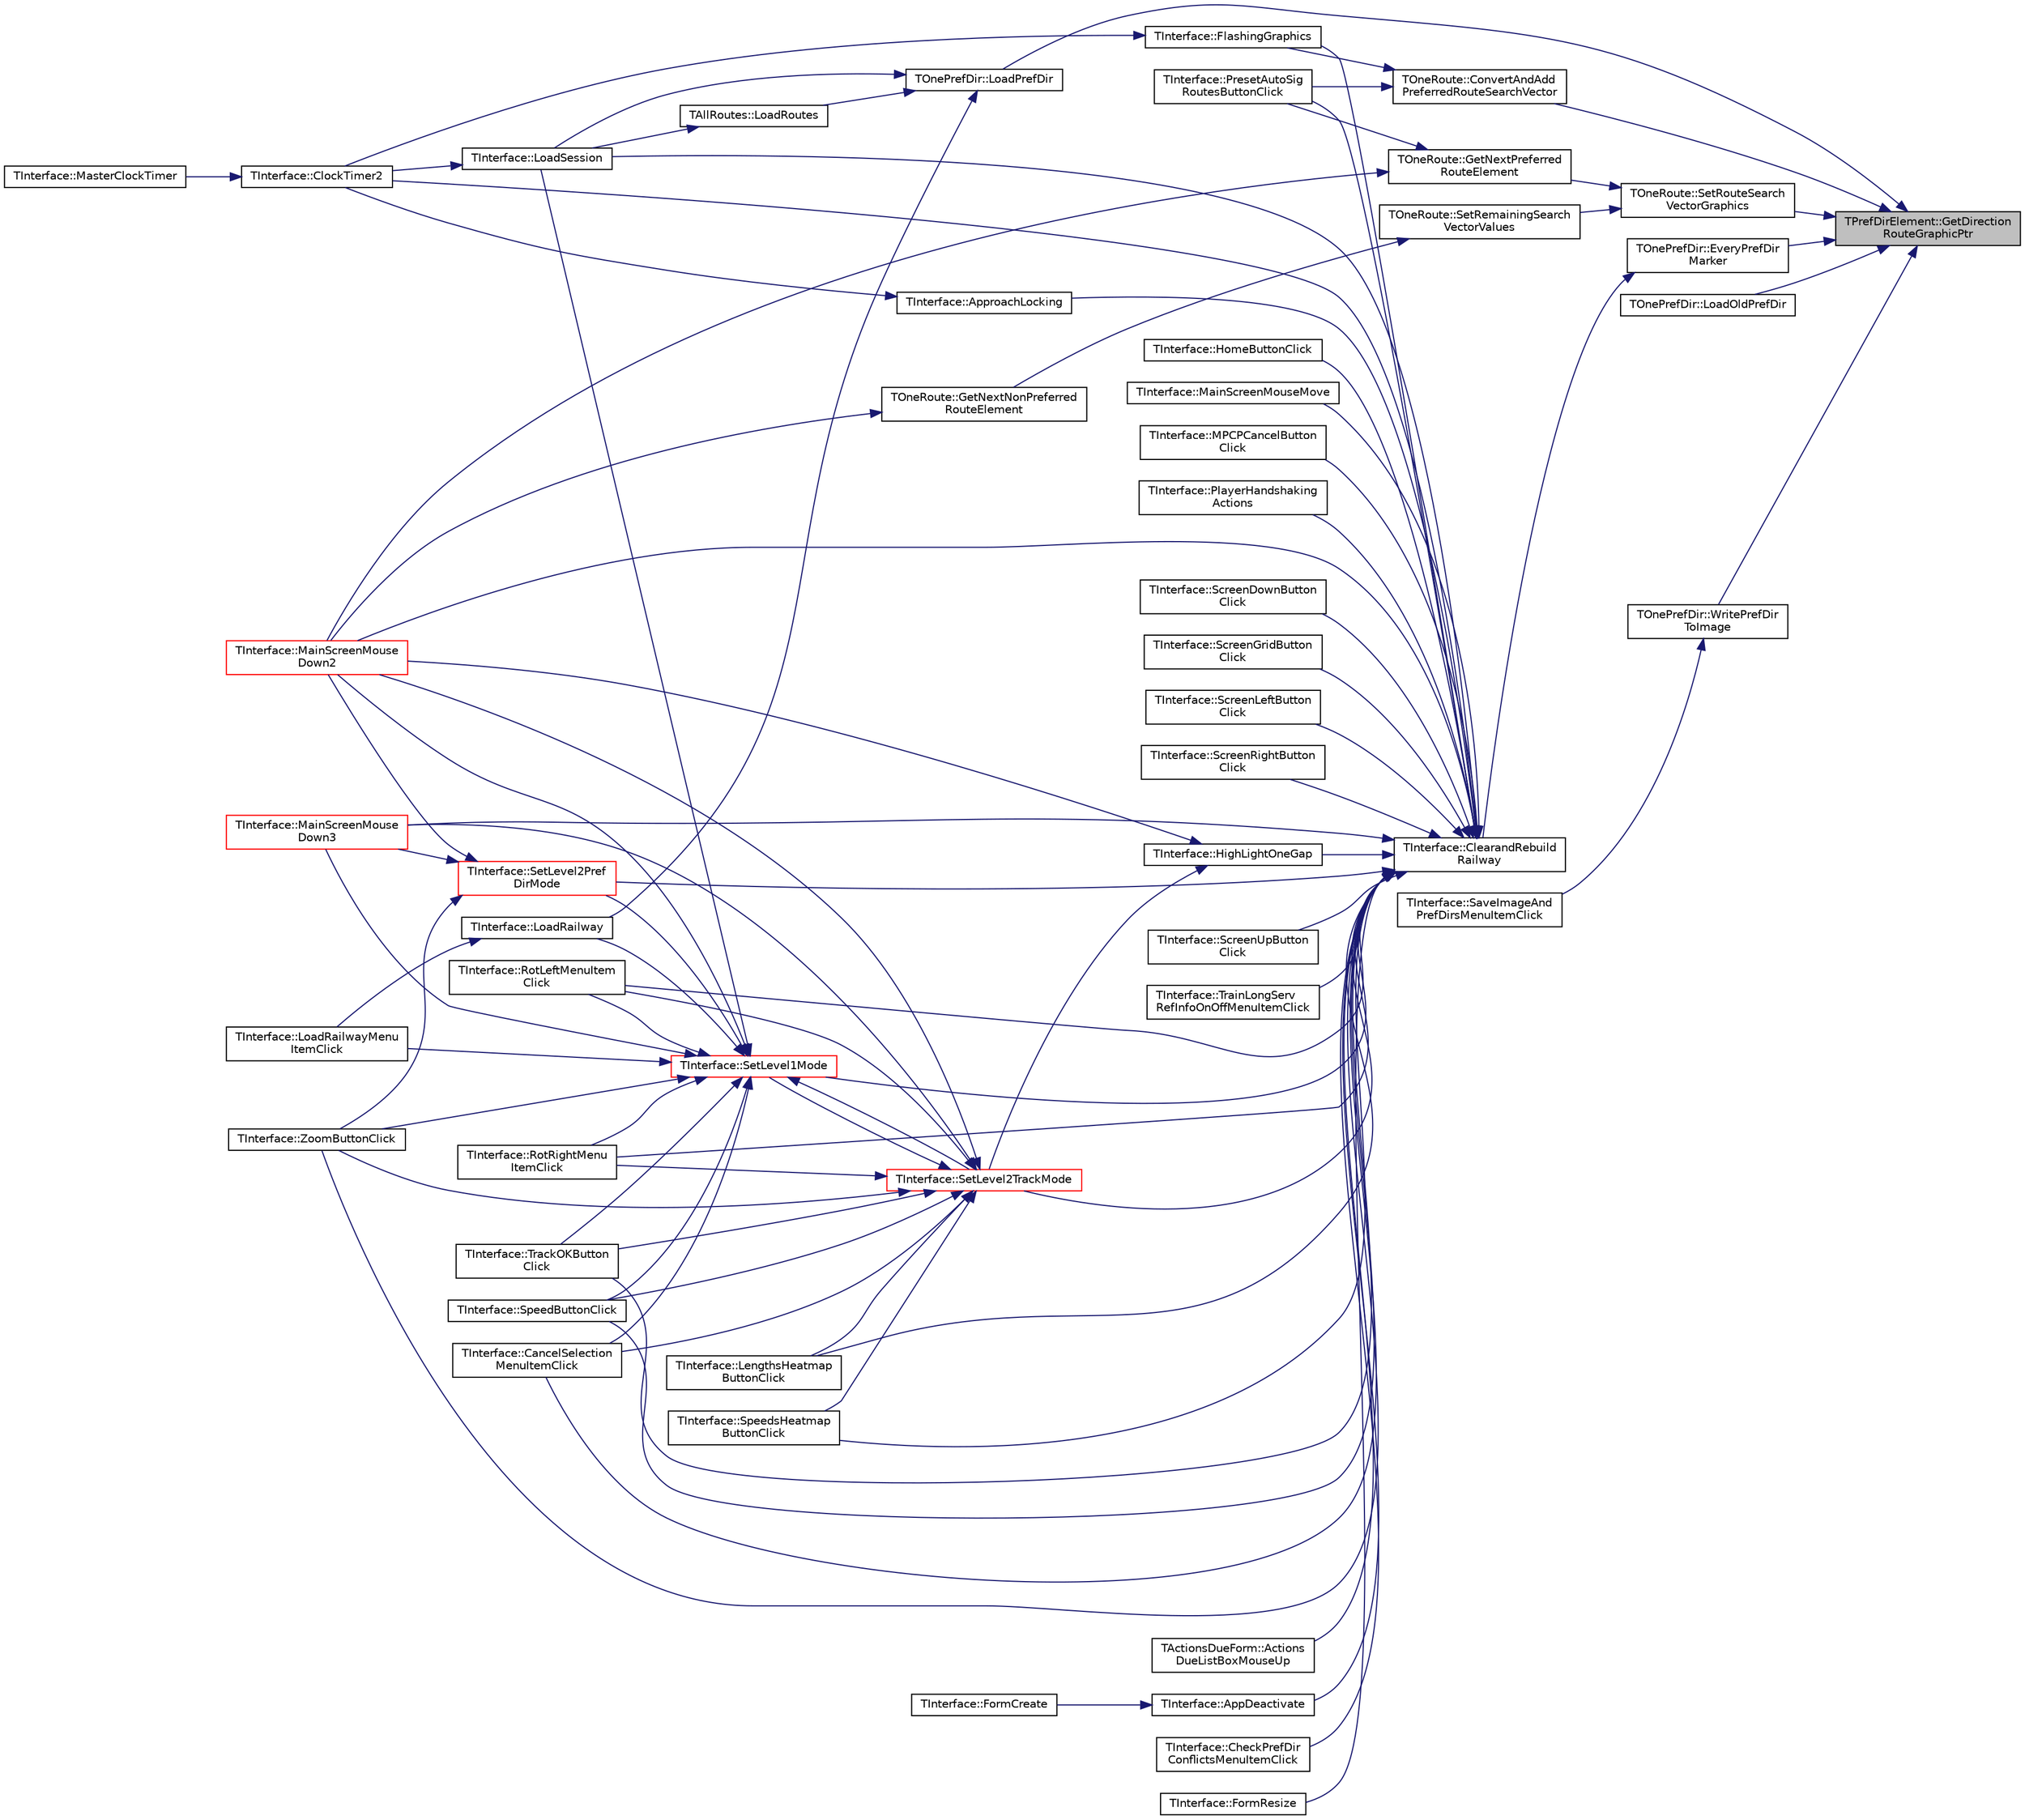 digraph "TPrefDirElement::GetDirectionRouteGraphicPtr"
{
 // INTERACTIVE_SVG=YES
 // LATEX_PDF_SIZE
  edge [fontname="Helvetica",fontsize="10",labelfontname="Helvetica",labelfontsize="10"];
  node [fontname="Helvetica",fontsize="10",shape=record];
  rankdir="RL";
  Node1 [label="TPrefDirElement::GetDirection\lRouteGraphicPtr",height=0.2,width=0.4,color="black", fillcolor="grey75", style="filled", fontcolor="black",tooltip="picks up the green or red route direction graphic"];
  Node1 -> Node2 [dir="back",color="midnightblue",fontsize="10",style="solid",fontname="Helvetica"];
  Node2 [label="TOneRoute::ConvertAndAdd\lPreferredRouteSearchVector",height=0.2,width=0.4,color="black", fillcolor="white", style="filled",URL="$class_t_one_route.html#a36ba8adc8b4a47908ee4e1b8e75792ca",tooltip="Called after a preferred (i.e. preferred direction or automatic signals) route has been selected and ..."];
  Node2 -> Node3 [dir="back",color="midnightblue",fontsize="10",style="solid",fontname="Helvetica"];
  Node3 [label="TInterface::FlashingGraphics",height=0.2,width=0.4,color="black", fillcolor="white", style="filled",URL="$class_t_interface.html#a7e6535742855a19cb3e35b1711a7ab59",tooltip="Deal with any warning graphics that need to flash (call on, signal stop, crash etc),..."];
  Node3 -> Node4 [dir="back",color="midnightblue",fontsize="10",style="solid",fontname="Helvetica"];
  Node4 [label="TInterface::ClockTimer2",height=0.2,width=0.4,color="black", fillcolor="white", style="filled",URL="$class_t_interface.html#a6139ffb52492eb89e5487a8a3cd647b5",tooltip="The main loop, called every clock tick via MasterClockTimer."];
  Node4 -> Node5 [dir="back",color="midnightblue",fontsize="10",style="solid",fontname="Helvetica"];
  Node5 [label="TInterface::MasterClockTimer",height=0.2,width=0.4,color="black", fillcolor="white", style="filled",URL="$class_t_interface.html#ace30a12d923fc7fb489afabb0a09aa4f",tooltip=" "];
  Node2 -> Node6 [dir="back",color="midnightblue",fontsize="10",style="solid",fontname="Helvetica"];
  Node6 [label="TInterface::PresetAutoSig\lRoutesButtonClick",height=0.2,width=0.4,color="black", fillcolor="white", style="filled",URL="$class_t_interface.html#aa639148521a793641e694b15486b5055",tooltip=" "];
  Node1 -> Node7 [dir="back",color="midnightblue",fontsize="10",style="solid",fontname="Helvetica"];
  Node7 [label="TOnePrefDir::EveryPrefDir\lMarker",height=0.2,width=0.4,color="black", fillcolor="white", style="filled",URL="$class_t_one_pref_dir.html#a9b425a3ed8ef998e2366d13ad52bf08c",tooltip="Similar to PrefDirMarker but used only to display EveryPrefDir - red for unidirectional PrefDir & gre..."];
  Node7 -> Node8 [dir="back",color="midnightblue",fontsize="10",style="solid",fontname="Helvetica"];
  Node8 [label="TInterface::ClearandRebuild\lRailway",height=0.2,width=0.4,color="black", fillcolor="white", style="filled",URL="$class_t_interface.html#aaa05ac95703a25e1fb4863779854967c",tooltip="< Sets the information panel message for zoom-out or paused modes"];
  Node8 -> Node9 [dir="back",color="midnightblue",fontsize="10",style="solid",fontname="Helvetica"];
  Node9 [label="TActionsDueForm::Actions\lDueListBoxMouseUp",height=0.2,width=0.4,color="black", fillcolor="white", style="filled",URL="$class_t_actions_due_form.html#ac44cd181601f65f5944910f931c5d343",tooltip=" "];
  Node8 -> Node10 [dir="back",color="midnightblue",fontsize="10",style="solid",fontname="Helvetica"];
  Node10 [label="TInterface::AppDeactivate",height=0.2,width=0.4,color="black", fillcolor="white", style="filled",URL="$class_t_interface.html#a75f68c918750c0e007ea7a85d718e2ab",tooltip=" "];
  Node10 -> Node11 [dir="back",color="midnightblue",fontsize="10",style="solid",fontname="Helvetica"];
  Node11 [label="TInterface::FormCreate",height=0.2,width=0.4,color="black", fillcolor="white", style="filled",URL="$class_t_interface.html#a9cef18571e29b70d02ba9a92a830b3b8",tooltip=" "];
  Node8 -> Node12 [dir="back",color="midnightblue",fontsize="10",style="solid",fontname="Helvetica"];
  Node12 [label="TInterface::ApproachLocking",height=0.2,width=0.4,color="black", fillcolor="white", style="filled",URL="$class_t_interface.html#a0a89df44c20c9e2c096e66e2950c79a6",tooltip="Function that deals with approach locking during ClockTimer2 function."];
  Node12 -> Node4 [dir="back",color="midnightblue",fontsize="10",style="solid",fontname="Helvetica"];
  Node8 -> Node13 [dir="back",color="midnightblue",fontsize="10",style="solid",fontname="Helvetica"];
  Node13 [label="TInterface::CancelSelection\lMenuItemClick",height=0.2,width=0.4,color="black", fillcolor="white", style="filled",URL="$class_t_interface.html#a2fb2cd7dbddb7fa689ea994e9ffc10ff",tooltip=" "];
  Node8 -> Node14 [dir="back",color="midnightblue",fontsize="10",style="solid",fontname="Helvetica"];
  Node14 [label="TInterface::CheckPrefDir\lConflictsMenuItemClick",height=0.2,width=0.4,color="black", fillcolor="white", style="filled",URL="$class_t_interface.html#ac41a9993a63b3b5b6a8acb30e8f606f5",tooltip=" "];
  Node8 -> Node4 [dir="back",color="midnightblue",fontsize="10",style="solid",fontname="Helvetica"];
  Node8 -> Node3 [dir="back",color="midnightblue",fontsize="10",style="solid",fontname="Helvetica"];
  Node8 -> Node15 [dir="back",color="midnightblue",fontsize="10",style="solid",fontname="Helvetica"];
  Node15 [label="TInterface::FormResize",height=0.2,width=0.4,color="black", fillcolor="white", style="filled",URL="$class_t_interface.html#a3fe9878a003d343a06f09c8f421e5a3b",tooltip=" "];
  Node8 -> Node16 [dir="back",color="midnightblue",fontsize="10",style="solid",fontname="Helvetica"];
  Node16 [label="TInterface::HighLightOneGap",height=0.2,width=0.4,color="black", fillcolor="white", style="filled",URL="$class_t_interface.html#a44bce128da0e5ae552031e39552d0c39",tooltip="Called during gap setting to mark a gap with a red ellipse and ask user to select the corresponding g..."];
  Node16 -> Node17 [dir="back",color="midnightblue",fontsize="10",style="solid",fontname="Helvetica"];
  Node17 [label="TInterface::MainScreenMouse\lDown2",height=0.2,width=0.4,color="red", fillcolor="white", style="filled",URL="$class_t_interface.html#abf07d5edc1507de381825f17620748b2",tooltip="Called when mouse button clicked in zoom-in mode."];
  Node16 -> Node19 [dir="back",color="midnightblue",fontsize="10",style="solid",fontname="Helvetica"];
  Node19 [label="TInterface::SetLevel2TrackMode",height=0.2,width=0.4,color="red", fillcolor="white", style="filled",URL="$class_t_interface.html#a19ee788122a66d7e97873159bf2e4e4b",tooltip="Sets the Level2TrackMode user mode, using the Level2TrackMode variable to determine the mode."];
  Node19 -> Node13 [dir="back",color="midnightblue",fontsize="10",style="solid",fontname="Helvetica"];
  Node19 -> Node29 [dir="back",color="midnightblue",fontsize="10",style="solid",fontname="Helvetica"];
  Node29 [label="TInterface::LengthsHeatmap\lButtonClick",height=0.2,width=0.4,color="black", fillcolor="white", style="filled",URL="$class_t_interface.html#a35acc06d7509c368b02816710d3fbab4",tooltip=" "];
  Node19 -> Node17 [dir="back",color="midnightblue",fontsize="10",style="solid",fontname="Helvetica"];
  Node19 -> Node35 [dir="back",color="midnightblue",fontsize="10",style="solid",fontname="Helvetica"];
  Node35 [label="TInterface::MainScreenMouse\lDown3",height=0.2,width=0.4,color="red", fillcolor="white", style="filled",URL="$class_t_interface.html#a8c96de45b013362b03ad0e8725a7c64b",tooltip="Called when mouse button clicked in zoom-out mode."];
  Node19 -> Node45 [dir="back",color="midnightblue",fontsize="10",style="solid",fontname="Helvetica"];
  Node45 [label="TInterface::RotLeftMenuItem\lClick",height=0.2,width=0.4,color="black", fillcolor="white", style="filled",URL="$class_t_interface.html#a3cf2db0424e05908b20a97130895d056",tooltip=" "];
  Node19 -> Node46 [dir="back",color="midnightblue",fontsize="10",style="solid",fontname="Helvetica"];
  Node46 [label="TInterface::RotRightMenu\lItemClick",height=0.2,width=0.4,color="black", fillcolor="white", style="filled",URL="$class_t_interface.html#aa6e7359ece526e43589456e9a31851a0",tooltip=" "];
  Node19 -> Node50 [dir="back",color="midnightblue",fontsize="10",style="solid",fontname="Helvetica"];
  Node50 [label="TInterface::SetLevel1Mode",height=0.2,width=0.4,color="red", fillcolor="white", style="filled",URL="$class_t_interface.html#acf77f2eeeac0775fde4f25ba46099e0b",tooltip="Sets the Level1 user mode, using the Level1Mode variable to determine the mode."];
  Node50 -> Node13 [dir="back",color="midnightblue",fontsize="10",style="solid",fontname="Helvetica"];
  Node50 -> Node78 [dir="back",color="midnightblue",fontsize="10",style="solid",fontname="Helvetica"];
  Node78 [label="TInterface::LoadRailway",height=0.2,width=0.4,color="black", fillcolor="white", style="filled",URL="$class_t_interface.html#a95c3545a30171ca5a08e34c58160079c",tooltip="Load a railway file. The Active elements marker now has a '1' at the end if there are user graphics t..."];
  Node78 -> Node79 [dir="back",color="midnightblue",fontsize="10",style="solid",fontname="Helvetica"];
  Node79 [label="TInterface::LoadRailwayMenu\lItemClick",height=0.2,width=0.4,color="black", fillcolor="white", style="filled",URL="$class_t_interface.html#a96249c7622a9d55541de186483e04d2e",tooltip=" "];
  Node50 -> Node79 [dir="back",color="midnightblue",fontsize="10",style="solid",fontname="Helvetica"];
  Node50 -> Node61 [dir="back",color="midnightblue",fontsize="10",style="solid",fontname="Helvetica"];
  Node61 [label="TInterface::LoadSession",height=0.2,width=0.4,color="black", fillcolor="white", style="filled",URL="$class_t_interface.html#a636b1b4bd29f2678a3290ed2d282f1c2",tooltip="Load a session file."];
  Node61 -> Node4 [dir="back",color="midnightblue",fontsize="10",style="solid",fontname="Helvetica"];
  Node50 -> Node17 [dir="back",color="midnightblue",fontsize="10",style="solid",fontname="Helvetica"];
  Node50 -> Node35 [dir="back",color="midnightblue",fontsize="10",style="solid",fontname="Helvetica"];
  Node50 -> Node45 [dir="back",color="midnightblue",fontsize="10",style="solid",fontname="Helvetica"];
  Node50 -> Node46 [dir="back",color="midnightblue",fontsize="10",style="solid",fontname="Helvetica"];
  Node50 -> Node105 [dir="back",color="midnightblue",fontsize="10",style="solid",fontname="Helvetica"];
  Node105 [label="TInterface::SetLevel2Pref\lDirMode",height=0.2,width=0.4,color="red", fillcolor="white", style="filled",URL="$class_t_interface.html#af01b649aa75f881cbfd2f14a60533bcc",tooltip="Sets the Level2PrefDirMode user mode, using the Level2PrefDirMode variable to determine the mode."];
  Node105 -> Node17 [dir="back",color="midnightblue",fontsize="10",style="solid",fontname="Helvetica"];
  Node105 -> Node35 [dir="back",color="midnightblue",fontsize="10",style="solid",fontname="Helvetica"];
  Node105 -> Node106 [dir="back",color="midnightblue",fontsize="10",style="solid",fontname="Helvetica"];
  Node106 [label="TInterface::ZoomButtonClick",height=0.2,width=0.4,color="black", fillcolor="white", style="filled",URL="$class_t_interface.html#a08305797df7dfbdd16b3e8900c33e0bc",tooltip=" "];
  Node50 -> Node19 [dir="back",color="midnightblue",fontsize="10",style="solid",fontname="Helvetica"];
  Node50 -> Node108 [dir="back",color="midnightblue",fontsize="10",style="solid",fontname="Helvetica"];
  Node108 [label="TInterface::SpeedButtonClick",height=0.2,width=0.4,color="black", fillcolor="white", style="filled",URL="$class_t_interface.html#ab1487b7a54ebacf27d7b980c65723d18",tooltip=" "];
  Node50 -> Node111 [dir="back",color="midnightblue",fontsize="10",style="solid",fontname="Helvetica"];
  Node111 [label="TInterface::TrackOKButton\lClick",height=0.2,width=0.4,color="black", fillcolor="white", style="filled",URL="$class_t_interface.html#aab42b12ff3ba43ad2f70994b5399dd90",tooltip=" "];
  Node50 -> Node106 [dir="back",color="midnightblue",fontsize="10",style="solid",fontname="Helvetica"];
  Node19 -> Node108 [dir="back",color="midnightblue",fontsize="10",style="solid",fontname="Helvetica"];
  Node19 -> Node116 [dir="back",color="midnightblue",fontsize="10",style="solid",fontname="Helvetica"];
  Node116 [label="TInterface::SpeedsHeatmap\lButtonClick",height=0.2,width=0.4,color="black", fillcolor="white", style="filled",URL="$class_t_interface.html#a6a0c23594d1151607cf069492a3d3cce",tooltip=" "];
  Node19 -> Node111 [dir="back",color="midnightblue",fontsize="10",style="solid",fontname="Helvetica"];
  Node19 -> Node106 [dir="back",color="midnightblue",fontsize="10",style="solid",fontname="Helvetica"];
  Node8 -> Node118 [dir="back",color="midnightblue",fontsize="10",style="solid",fontname="Helvetica"];
  Node118 [label="TInterface::HomeButtonClick",height=0.2,width=0.4,color="black", fillcolor="white", style="filled",URL="$class_t_interface.html#a19e64ee6952b0fd3c260eb05c14a34c8",tooltip=" "];
  Node8 -> Node29 [dir="back",color="midnightblue",fontsize="10",style="solid",fontname="Helvetica"];
  Node8 -> Node61 [dir="back",color="midnightblue",fontsize="10",style="solid",fontname="Helvetica"];
  Node8 -> Node17 [dir="back",color="midnightblue",fontsize="10",style="solid",fontname="Helvetica"];
  Node8 -> Node35 [dir="back",color="midnightblue",fontsize="10",style="solid",fontname="Helvetica"];
  Node8 -> Node119 [dir="back",color="midnightblue",fontsize="10",style="solid",fontname="Helvetica"];
  Node119 [label="TInterface::MainScreenMouseMove",height=0.2,width=0.4,color="black", fillcolor="white", style="filled",URL="$class_t_interface.html#abb268a3a209bc0d66111540c84345c1b",tooltip=" "];
  Node8 -> Node120 [dir="back",color="midnightblue",fontsize="10",style="solid",fontname="Helvetica"];
  Node120 [label="TInterface::MPCPCancelButton\lClick",height=0.2,width=0.4,color="black", fillcolor="white", style="filled",URL="$class_t_interface.html#acbfe5d5234713c3537cc5ca3ef17bda6",tooltip=" "];
  Node8 -> Node121 [dir="back",color="midnightblue",fontsize="10",style="solid",fontname="Helvetica"];
  Node121 [label="TInterface::PlayerHandshaking\lActions",height=0.2,width=0.4,color="black", fillcolor="white", style="filled",URL="$class_t_interface.html#a7026d6ca5ea0bad9f6e0f8a0494ff2c9",tooltip="called in ClockTimer2 if player multiplay in progress"];
  Node8 -> Node6 [dir="back",color="midnightblue",fontsize="10",style="solid",fontname="Helvetica"];
  Node8 -> Node45 [dir="back",color="midnightblue",fontsize="10",style="solid",fontname="Helvetica"];
  Node8 -> Node46 [dir="back",color="midnightblue",fontsize="10",style="solid",fontname="Helvetica"];
  Node8 -> Node122 [dir="back",color="midnightblue",fontsize="10",style="solid",fontname="Helvetica"];
  Node122 [label="TInterface::ScreenDownButton\lClick",height=0.2,width=0.4,color="black", fillcolor="white", style="filled",URL="$class_t_interface.html#ad53c136eca39fddb0e7e49a4b7018f66",tooltip=" "];
  Node8 -> Node123 [dir="back",color="midnightblue",fontsize="10",style="solid",fontname="Helvetica"];
  Node123 [label="TInterface::ScreenGridButton\lClick",height=0.2,width=0.4,color="black", fillcolor="white", style="filled",URL="$class_t_interface.html#a05d882d712519bd79267e4ce5a52269c",tooltip=" "];
  Node8 -> Node124 [dir="back",color="midnightblue",fontsize="10",style="solid",fontname="Helvetica"];
  Node124 [label="TInterface::ScreenLeftButton\lClick",height=0.2,width=0.4,color="black", fillcolor="white", style="filled",URL="$class_t_interface.html#a358ab18cab57f8a5b5b850387039f822",tooltip=" "];
  Node8 -> Node125 [dir="back",color="midnightblue",fontsize="10",style="solid",fontname="Helvetica"];
  Node125 [label="TInterface::ScreenRightButton\lClick",height=0.2,width=0.4,color="black", fillcolor="white", style="filled",URL="$class_t_interface.html#aba3f772739d000bcbd8059181417a9b3",tooltip=" "];
  Node8 -> Node126 [dir="back",color="midnightblue",fontsize="10",style="solid",fontname="Helvetica"];
  Node126 [label="TInterface::ScreenUpButton\lClick",height=0.2,width=0.4,color="black", fillcolor="white", style="filled",URL="$class_t_interface.html#a714f1498bb6cbbd706f6ed0882c4b03d",tooltip=" "];
  Node8 -> Node50 [dir="back",color="midnightblue",fontsize="10",style="solid",fontname="Helvetica"];
  Node8 -> Node105 [dir="back",color="midnightblue",fontsize="10",style="solid",fontname="Helvetica"];
  Node8 -> Node19 [dir="back",color="midnightblue",fontsize="10",style="solid",fontname="Helvetica"];
  Node8 -> Node108 [dir="back",color="midnightblue",fontsize="10",style="solid",fontname="Helvetica"];
  Node8 -> Node116 [dir="back",color="midnightblue",fontsize="10",style="solid",fontname="Helvetica"];
  Node8 -> Node111 [dir="back",color="midnightblue",fontsize="10",style="solid",fontname="Helvetica"];
  Node8 -> Node127 [dir="back",color="midnightblue",fontsize="10",style="solid",fontname="Helvetica"];
  Node127 [label="TInterface::TrainLongServ\lRefInfoOnOffMenuItemClick",height=0.2,width=0.4,color="black", fillcolor="white", style="filled",URL="$class_t_interface.html#a0c193116ef39efb292c08df6101155f5",tooltip=" "];
  Node8 -> Node106 [dir="back",color="midnightblue",fontsize="10",style="solid",fontname="Helvetica"];
  Node1 -> Node128 [dir="back",color="midnightblue",fontsize="10",style="solid",fontname="Helvetica"];
  Node128 [label="TOnePrefDir::LoadOldPrefDir",height=0.2,width=0.4,color="black", fillcolor="white", style="filled",URL="$class_t_one_pref_dir.html#a614933ff3958e4b8c9be9bc78159d9e8",tooltip="Old version of LoadPrefDir, used during development when the save format changed so the old files cou..."];
  Node1 -> Node129 [dir="back",color="midnightblue",fontsize="10",style="solid",fontname="Helvetica"];
  Node129 [label="TOnePrefDir::LoadPrefDir",height=0.2,width=0.4,color="black", fillcolor="white", style="filled",URL="$class_t_one_pref_dir.html#a0779c9edd1ba268356590aac4719166d",tooltip="Load a vector and map of preferred directions from the file."];
  Node129 -> Node78 [dir="back",color="midnightblue",fontsize="10",style="solid",fontname="Helvetica"];
  Node129 -> Node130 [dir="back",color="midnightblue",fontsize="10",style="solid",fontname="Helvetica"];
  Node130 [label="TAllRoutes::LoadRoutes",height=0.2,width=0.4,color="black", fillcolor="white", style="filled",URL="$class_t_all_routes.html#adadd08bb4cbbcaeba918f20c6c103a39",tooltip="Loads the routes from a session file."];
  Node130 -> Node61 [dir="back",color="midnightblue",fontsize="10",style="solid",fontname="Helvetica"];
  Node129 -> Node61 [dir="back",color="midnightblue",fontsize="10",style="solid",fontname="Helvetica"];
  Node1 -> Node131 [dir="back",color="midnightblue",fontsize="10",style="solid",fontname="Helvetica"];
  Node131 [label="TOneRoute::SetRouteSearch\lVectorGraphics",height=0.2,width=0.4,color="black", fillcolor="white", style="filled",URL="$class_t_one_route.html#ab8570cc4c3941927b206c015a9813af0",tooltip="Set values for EXGraphicPtr and EntryDirectionGraphicPtr for all elements in SearchVector so that the..."];
  Node131 -> Node132 [dir="back",color="midnightblue",fontsize="10",style="solid",fontname="Helvetica"];
  Node132 [label="TOneRoute::GetNextPreferred\lRouteElement",height=0.2,width=0.4,color="black", fillcolor="white", style="filled",URL="$class_t_one_route.html#a974ac7ab4cb5e6a5df33a3d7b3563315",tooltip="Try to find a set of linked tracks that lie on preferred directions between the route start element a..."];
  Node132 -> Node17 [dir="back",color="midnightblue",fontsize="10",style="solid",fontname="Helvetica"];
  Node132 -> Node6 [dir="back",color="midnightblue",fontsize="10",style="solid",fontname="Helvetica"];
  Node131 -> Node133 [dir="back",color="midnightblue",fontsize="10",style="solid",fontname="Helvetica"];
  Node133 [label="TOneRoute::SetRemainingSearch\lVectorValues",height=0.2,width=0.4,color="black", fillcolor="white", style="filled",URL="$class_t_one_route.html#a8f8fe8f852dd24cf8d12933f22b5750c",tooltip="Called when setting unrestricted routes to set the route element values appropriately after a success..."];
  Node133 -> Node134 [dir="back",color="midnightblue",fontsize="10",style="solid",fontname="Helvetica"];
  Node134 [label="TOneRoute::GetNextNonPreferred\lRouteElement",height=0.2,width=0.4,color="black", fillcolor="white", style="filled",URL="$class_t_one_route.html#a5ce1c3a064a656ca764b5ed98c63151a",tooltip="Try to find a set of linked tracks between the route start element and the one at HLoc & VLoc...."];
  Node134 -> Node17 [dir="back",color="midnightblue",fontsize="10",style="solid",fontname="Helvetica"];
  Node1 -> Node135 [dir="back",color="midnightblue",fontsize="10",style="solid",fontname="Helvetica"];
  Node135 [label="TOnePrefDir::WritePrefDir\lToImage",height=0.2,width=0.4,color="black", fillcolor="white", style="filled",URL="$class_t_one_pref_dir.html#af87440e0ace47b20c8a874c51b314064",tooltip="Used when creating a bitmap image to display preferred directions (as on screen during 'Set preferred..."];
  Node135 -> Node136 [dir="back",color="midnightblue",fontsize="10",style="solid",fontname="Helvetica"];
  Node136 [label="TInterface::SaveImageAnd\lPrefDirsMenuItemClick",height=0.2,width=0.4,color="black", fillcolor="white", style="filled",URL="$class_t_interface.html#ab73377784e302350bcc4f1fed4f8d90a",tooltip=" "];
}

